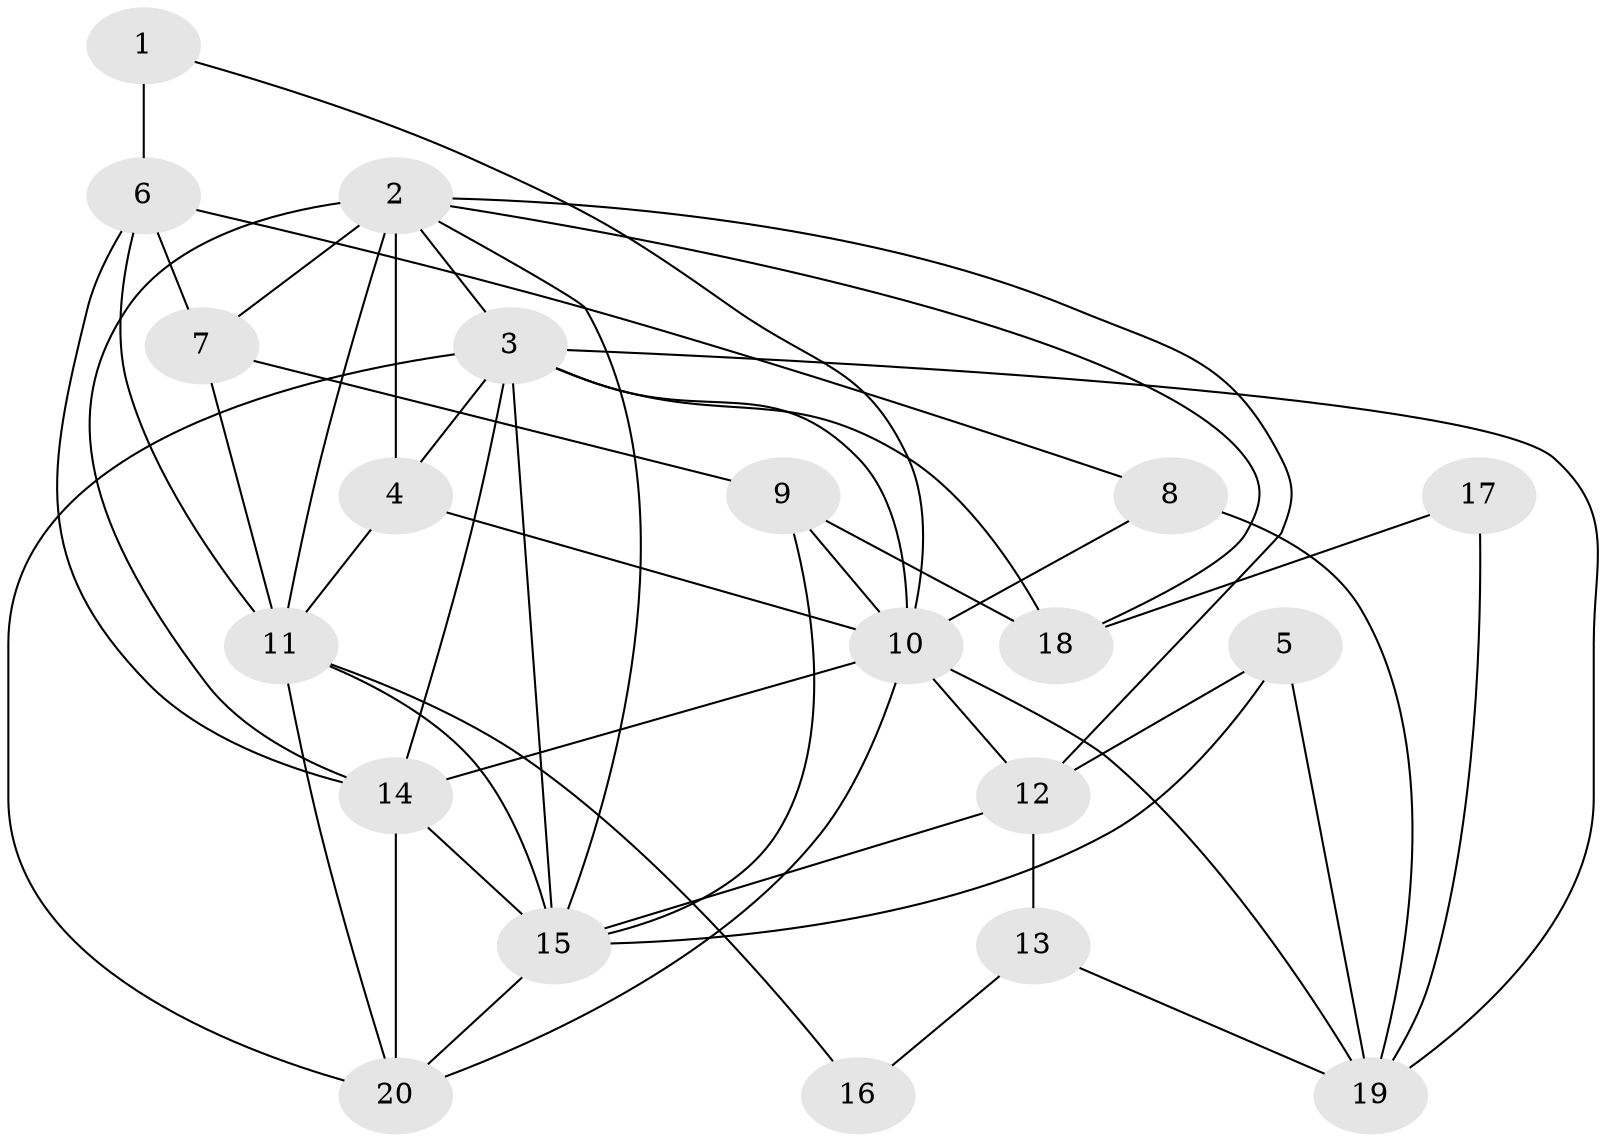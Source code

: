 // original degree distribution, {3: 0.18, 5: 0.08, 6: 0.08, 2: 0.14, 4: 0.46, 7: 0.04, 9: 0.02}
// Generated by graph-tools (version 1.1) at 2025/51/03/04/25 22:51:02]
// undirected, 20 vertices, 49 edges
graph export_dot {
  node [color=gray90,style=filled];
  1;
  2;
  3;
  4;
  5;
  6;
  7;
  8;
  9;
  10;
  11;
  12;
  13;
  14;
  15;
  16;
  17;
  18;
  19;
  20;
  1 -- 6 [weight=2.0];
  1 -- 10 [weight=1.0];
  2 -- 3 [weight=1.0];
  2 -- 4 [weight=1.0];
  2 -- 7 [weight=1.0];
  2 -- 11 [weight=2.0];
  2 -- 12 [weight=1.0];
  2 -- 14 [weight=1.0];
  2 -- 15 [weight=1.0];
  2 -- 18 [weight=1.0];
  3 -- 4 [weight=2.0];
  3 -- 10 [weight=1.0];
  3 -- 14 [weight=2.0];
  3 -- 15 [weight=2.0];
  3 -- 18 [weight=1.0];
  3 -- 19 [weight=1.0];
  3 -- 20 [weight=1.0];
  4 -- 10 [weight=1.0];
  4 -- 11 [weight=2.0];
  5 -- 12 [weight=1.0];
  5 -- 15 [weight=1.0];
  5 -- 19 [weight=1.0];
  6 -- 7 [weight=2.0];
  6 -- 8 [weight=1.0];
  6 -- 11 [weight=3.0];
  6 -- 14 [weight=1.0];
  7 -- 9 [weight=1.0];
  7 -- 11 [weight=1.0];
  8 -- 10 [weight=1.0];
  8 -- 19 [weight=2.0];
  9 -- 10 [weight=1.0];
  9 -- 15 [weight=1.0];
  9 -- 18 [weight=1.0];
  10 -- 12 [weight=1.0];
  10 -- 14 [weight=1.0];
  10 -- 19 [weight=2.0];
  10 -- 20 [weight=1.0];
  11 -- 15 [weight=2.0];
  11 -- 16 [weight=1.0];
  11 -- 20 [weight=2.0];
  12 -- 13 [weight=1.0];
  12 -- 15 [weight=1.0];
  13 -- 16 [weight=1.0];
  13 -- 19 [weight=1.0];
  14 -- 15 [weight=1.0];
  14 -- 20 [weight=2.0];
  15 -- 20 [weight=2.0];
  17 -- 18 [weight=1.0];
  17 -- 19 [weight=1.0];
}
